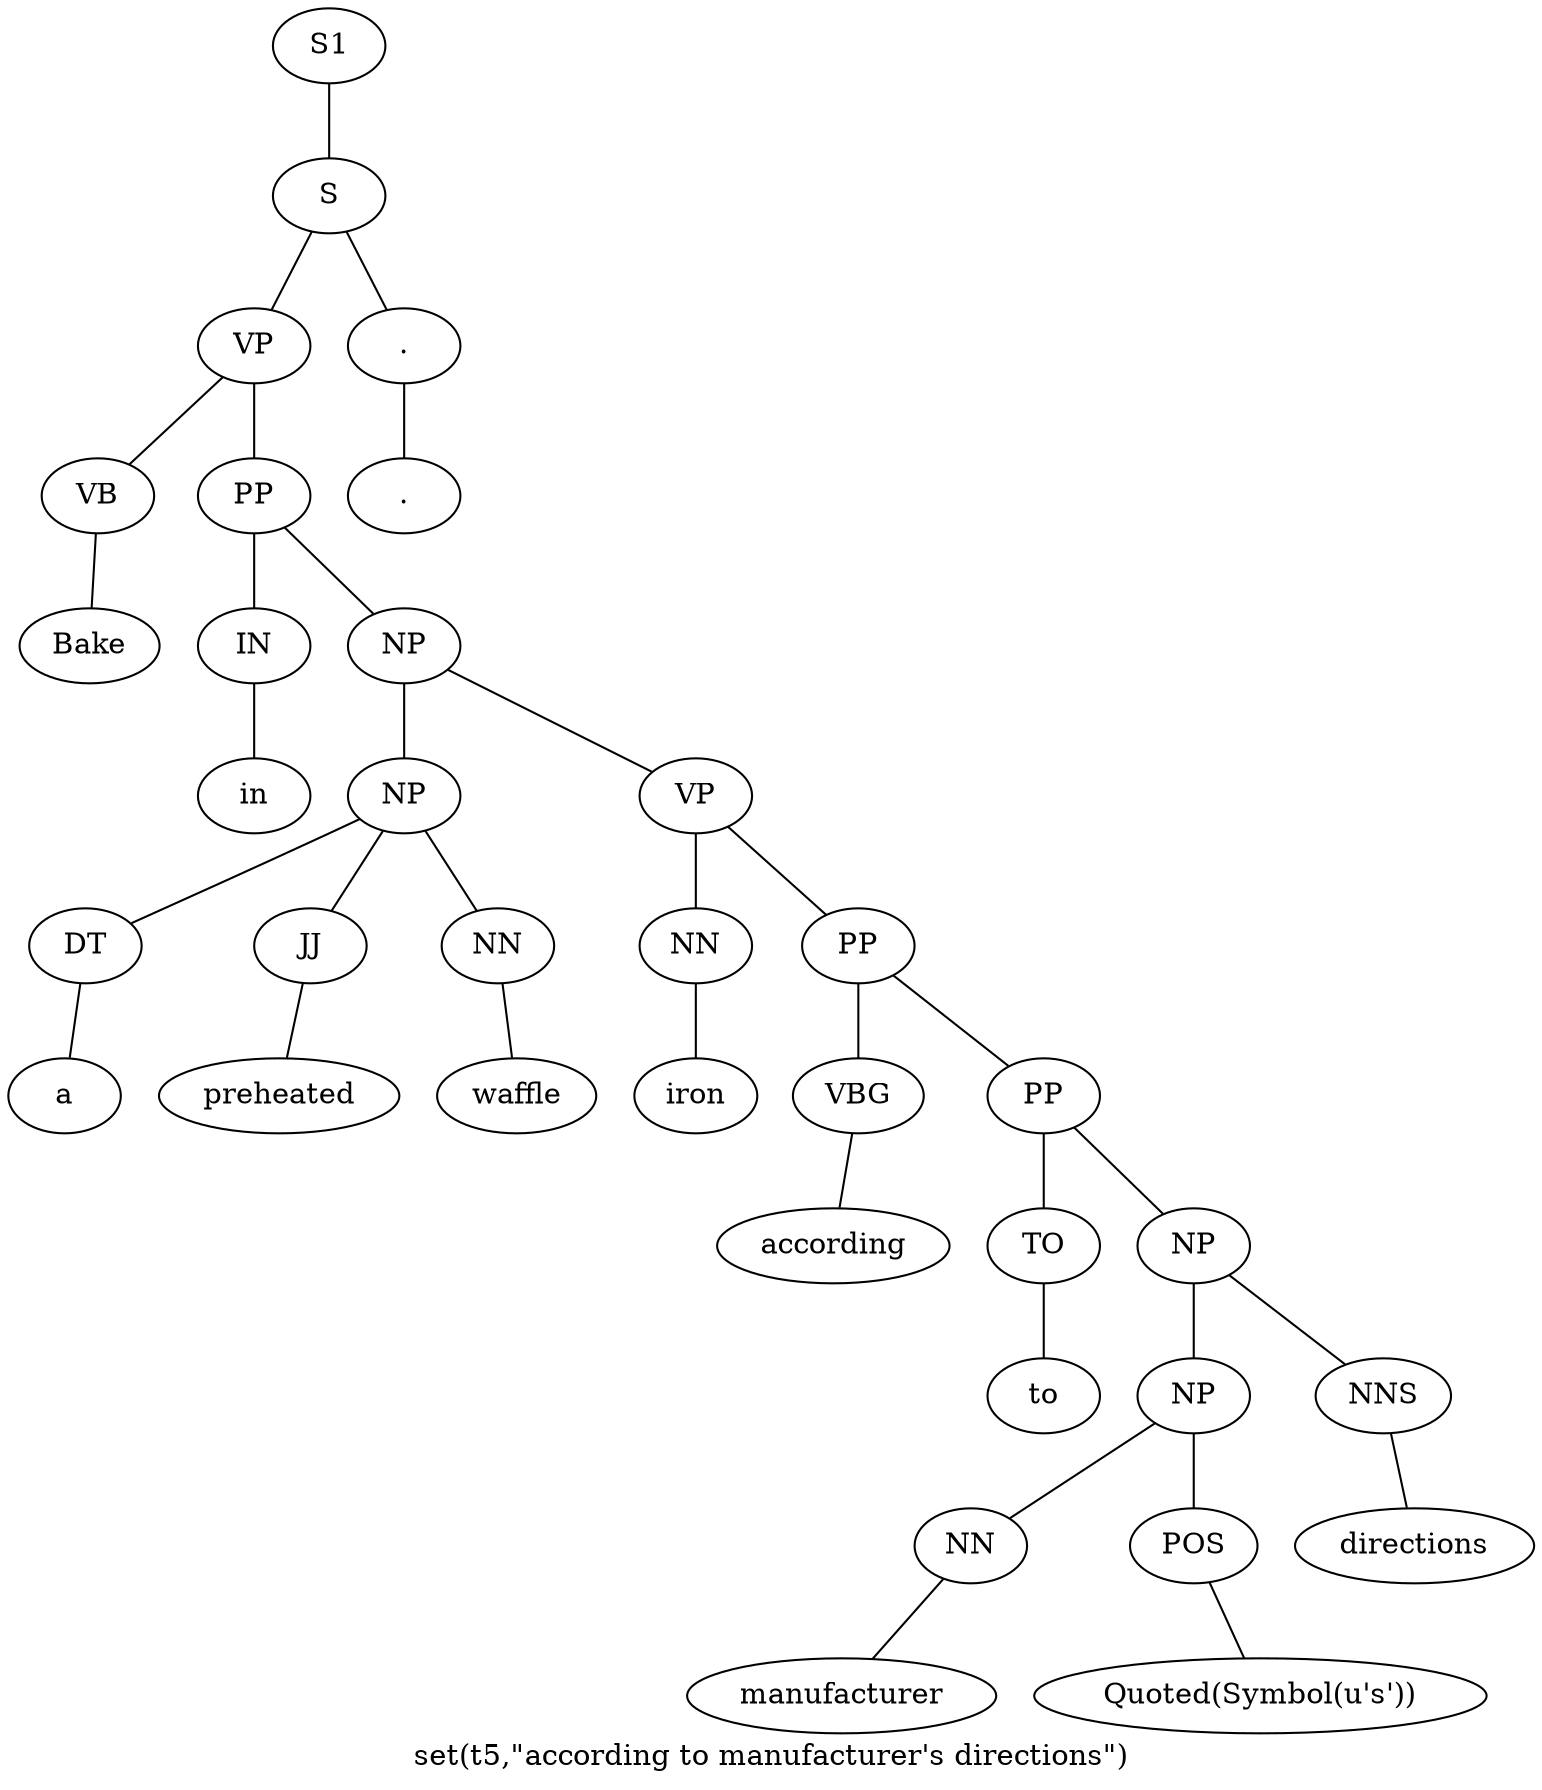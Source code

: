graph SyntaxGraph {
	label = "set(t5,\"according to manufacturer's directions\")";
	Node0 [label="S1"];
	Node1 [label="S"];
	Node2 [label="VP"];
	Node3 [label="VB"];
	Node4 [label="Bake"];
	Node5 [label="PP"];
	Node6 [label="IN"];
	Node7 [label="in"];
	Node8 [label="NP"];
	Node9 [label="NP"];
	Node10 [label="DT"];
	Node11 [label="a"];
	Node12 [label="JJ"];
	Node13 [label="preheated"];
	Node14 [label="NN"];
	Node15 [label="waffle"];
	Node16 [label="VP"];
	Node17 [label="NN"];
	Node18 [label="iron"];
	Node19 [label="PP"];
	Node20 [label="VBG"];
	Node21 [label="according"];
	Node22 [label="PP"];
	Node23 [label="TO"];
	Node24 [label="to"];
	Node25 [label="NP"];
	Node26 [label="NP"];
	Node27 [label="NN"];
	Node28 [label="manufacturer"];
	Node29 [label="POS"];
	Node30 [label="Quoted(Symbol(u's'))"];
	Node31 [label="NNS"];
	Node32 [label="directions"];
	Node33 [label="."];
	Node34 [label="."];

	Node0 -- Node1;
	Node1 -- Node2;
	Node1 -- Node33;
	Node2 -- Node3;
	Node2 -- Node5;
	Node3 -- Node4;
	Node5 -- Node6;
	Node5 -- Node8;
	Node6 -- Node7;
	Node8 -- Node9;
	Node8 -- Node16;
	Node9 -- Node10;
	Node9 -- Node12;
	Node9 -- Node14;
	Node10 -- Node11;
	Node12 -- Node13;
	Node14 -- Node15;
	Node16 -- Node17;
	Node16 -- Node19;
	Node17 -- Node18;
	Node19 -- Node20;
	Node19 -- Node22;
	Node20 -- Node21;
	Node22 -- Node23;
	Node22 -- Node25;
	Node23 -- Node24;
	Node25 -- Node26;
	Node25 -- Node31;
	Node26 -- Node27;
	Node26 -- Node29;
	Node27 -- Node28;
	Node29 -- Node30;
	Node31 -- Node32;
	Node33 -- Node34;
}